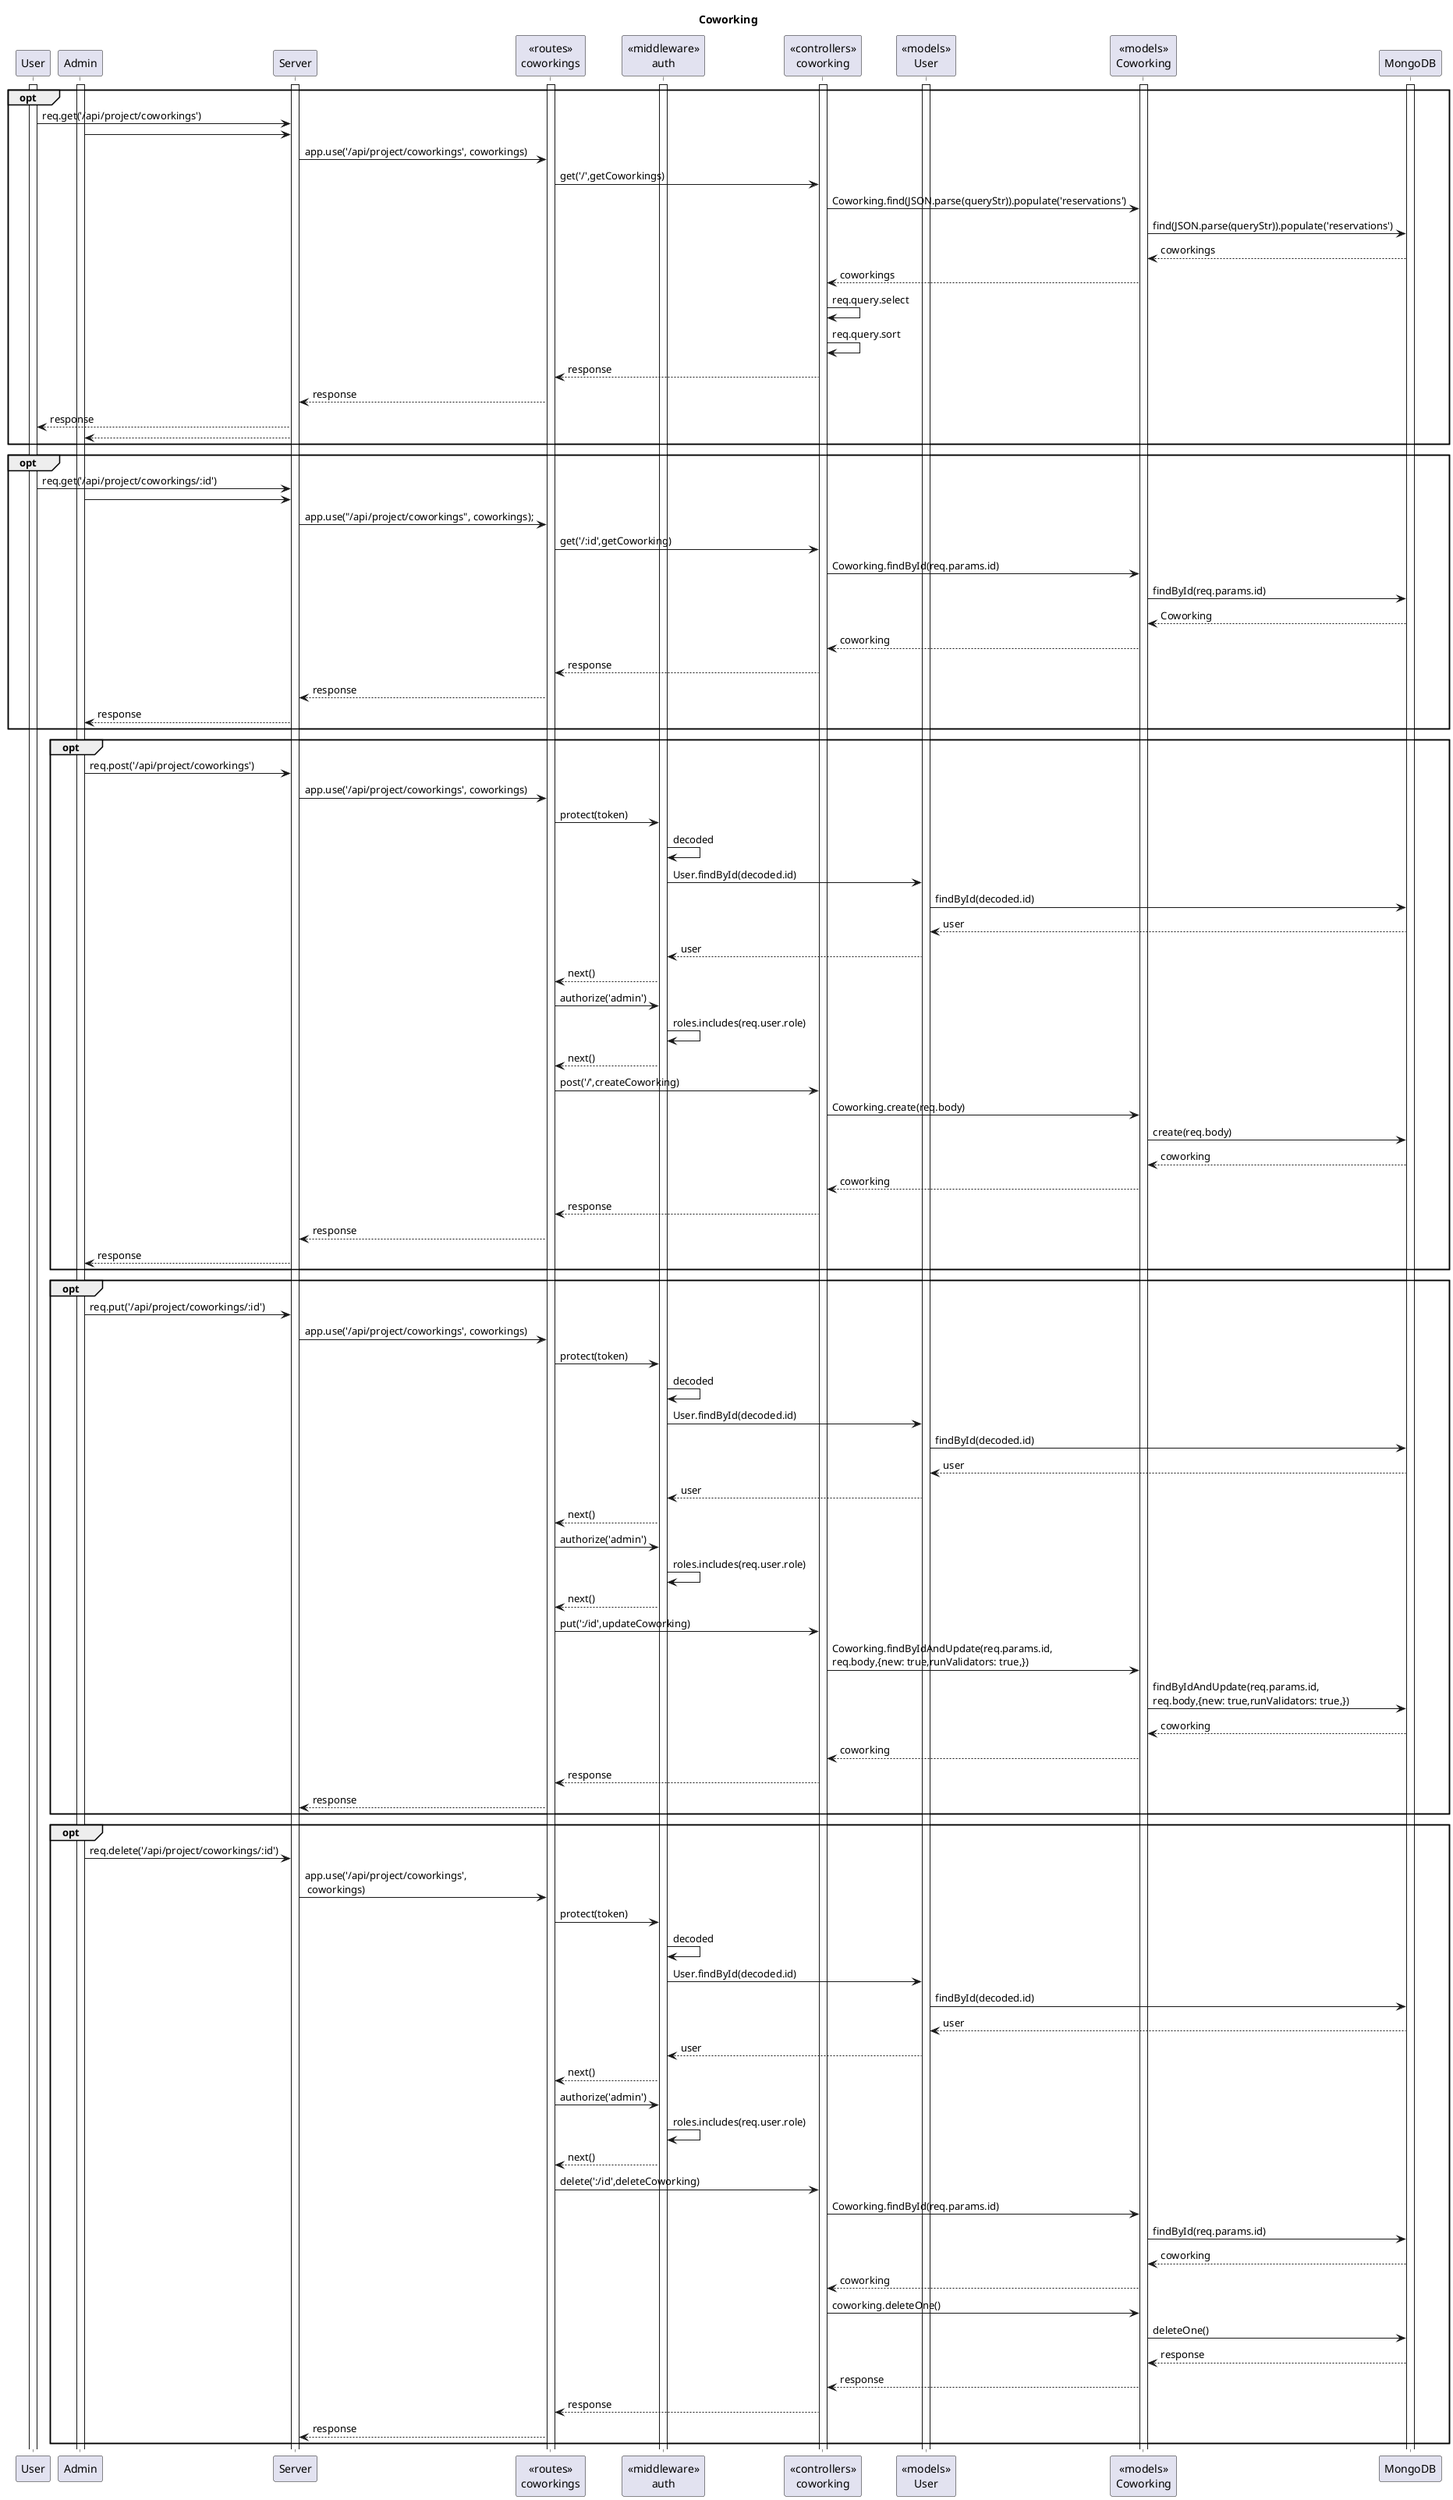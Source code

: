 @startuml
title "Coworking"
participant "User" as user
participant "Admin" as admin
participant "Server" as server
participant "<<routes>>\ncoworkings" as routes 
participant "<<middleware>>\nauth" as middleware
participant "<<controllers>>\ncoworking" as controlCoWorking
participant "<<models>>\nUser" as modelsUser
participant "<<models>>\nCoworking" as modelsCoworking
participant "MongoDB" as mongodb
   
   user ++
   admin ++
   server ++
   routes ++
   middleware ++
   modelsUser ++
   controlCoWorking ++
   modelsCoworking ++
   mongodb ++
   
/'getCoworkings All ????????????????????????'/  
opt
   user -> server :req.get('/api/project/coworkings')
   admin -> server 
   server -> routes :app.use('/api/project/coworkings', coworkings)
   routes -> controlCoWorking :get('/',getCoworkings)
   controlCoWorking -> modelsCoworking :Coworking.find(JSON.parse(queryStr)).populate('reservations')
   modelsCoworking -> mongodb :find(JSON.parse(queryStr)).populate('reservations')
   mongodb --> modelsCoworking :coworkings
   modelsCoworking --> controlCoWorking :coworkings
   controlCoWorking -> controlCoWorking :req.query.select
   controlCoWorking -> controlCoWorking :req.query.sort
   controlCoWorking --> routes :response
   routes --> server :response
   server --> user :response
   server --> admin
end

/'getCoworkings By Id ????????????????????????'/
opt
   user -> server :req.get('/api/project/coworkings/:id')
   admin -> server
   server -> routes :app.use("/api/project/coworkings", coworkings);
   routes -> controlCoWorking :get('/:id',getCoworking)
   controlCoWorking -> modelsCoworking :Coworking.findById(req.params.id)
   modelsCoworking -> mongodb :findById(req.params.id)
   mongodb --> modelsCoworking :Coworking
   modelsCoworking --> controlCoWorking :coworking
   controlCoWorking --> routes :response
   routes --> server :response
   server --> admin :response
end

/'createCoworking user admin '/
opt
   admin -> server : req.post('/api/project/coworkings')
   server ->  routes:app.use('/api/project/coworkings', coworkings)
   routes -> middleware:protect(token)
   middleware-> middleware :decoded
   middleware-> modelsUser :User.findById(decoded.id)
   modelsUser-> mongodb :findById(decoded.id)
   mongodb --> modelsUser :user
   modelsUser --> middleware :user
   middleware -->routes :next()
   routes->middleware :authorize('admin') 
   middleware->middleware :roles.includes(req.user.role)
   middleware -->routes :next()
   routes -> controlCoWorking :post('/',createCoworking)
   controlCoWorking -> modelsCoworking :Coworking.create(req.body)
   modelsCoworking ->mongodb :create(req.body)
   mongodb --> modelsCoworking :coworking
   modelsCoworking --> controlCoWorking :coworking
   controlCoWorking --> routes :response
   routes --> server :response
   server --> admin :response
end

/'Admin Update Coworking   put(protect, authorize("admin"), updateCoworking)'/
opt
   admin -> server : req.put('/api/project/coworkings/:id')
   server ->  routes:app.use('/api/project/coworkings', coworkings)
   routes -> middleware:protect(token)
   middleware->middleware :decoded
   middleware->modelsUser :User.findById(decoded.id)
   modelsUser->mongodb :findById(decoded.id)
   mongodb --> modelsUser :user
   modelsUser --> middleware :user
   middleware -->routes :next()
   routes->middleware :authorize('admin') 
   middleware->middleware :roles.includes(req.user.role)
   middleware -->routes :next()
   routes -> controlCoWorking :put(':/id',updateCoworking)
   controlCoWorking -> modelsCoworking :Coworking.findByIdAndUpdate(req.params.id,\nreq.body,{new: true,runValidators: true,})
   modelsCoworking -> mongodb :findByIdAndUpdate(req.params.id,\nreq.body,{new: true,runValidators: true,})
   mongodb --> modelsCoworking :coworking
   modelsCoworking --> controlCoWorking :coworking
   controlCoWorking --> routes :response
   routes -->  server :response
end

/'Admin Delete'/
opt
   admin->server :req.delete('/api/project/coworkings/:id')
   server->routes :app.use('/api/project/coworkings',\n coworkings)
   routes->middleware :protect(token)
   middleware->middleware :decoded
   middleware->modelsUser :User.findById(decoded.id)
   modelsUser->mongodb :findById(decoded.id)
   mongodb --> modelsUser :user
   modelsUser --> middleware :user
   middleware -->routes :next()
   routes->middleware :authorize('admin') 
   middleware->middleware :roles.includes(req.user.role)
   middleware -->routes :next()
   routes -> controlCoWorking :delete(':/id',deleteCoworking)
   controlCoWorking -> modelsCoworking :Coworking.findById(req.params.id)
   modelsCoworking -> mongodb :findById(req.params.id)
   mongodb --> modelsCoworking :coworking
   modelsCoworking --> controlCoWorking :coworking
   controlCoWorking -> modelsCoworking :coworking.deleteOne()
   modelsCoworking -> mongodb :deleteOne()
   mongodb --> modelsCoworking :response
   modelsCoworking --> controlCoWorking :response
   controlCoWorking --> routes :response
   routes --> server :response
end

@enduml